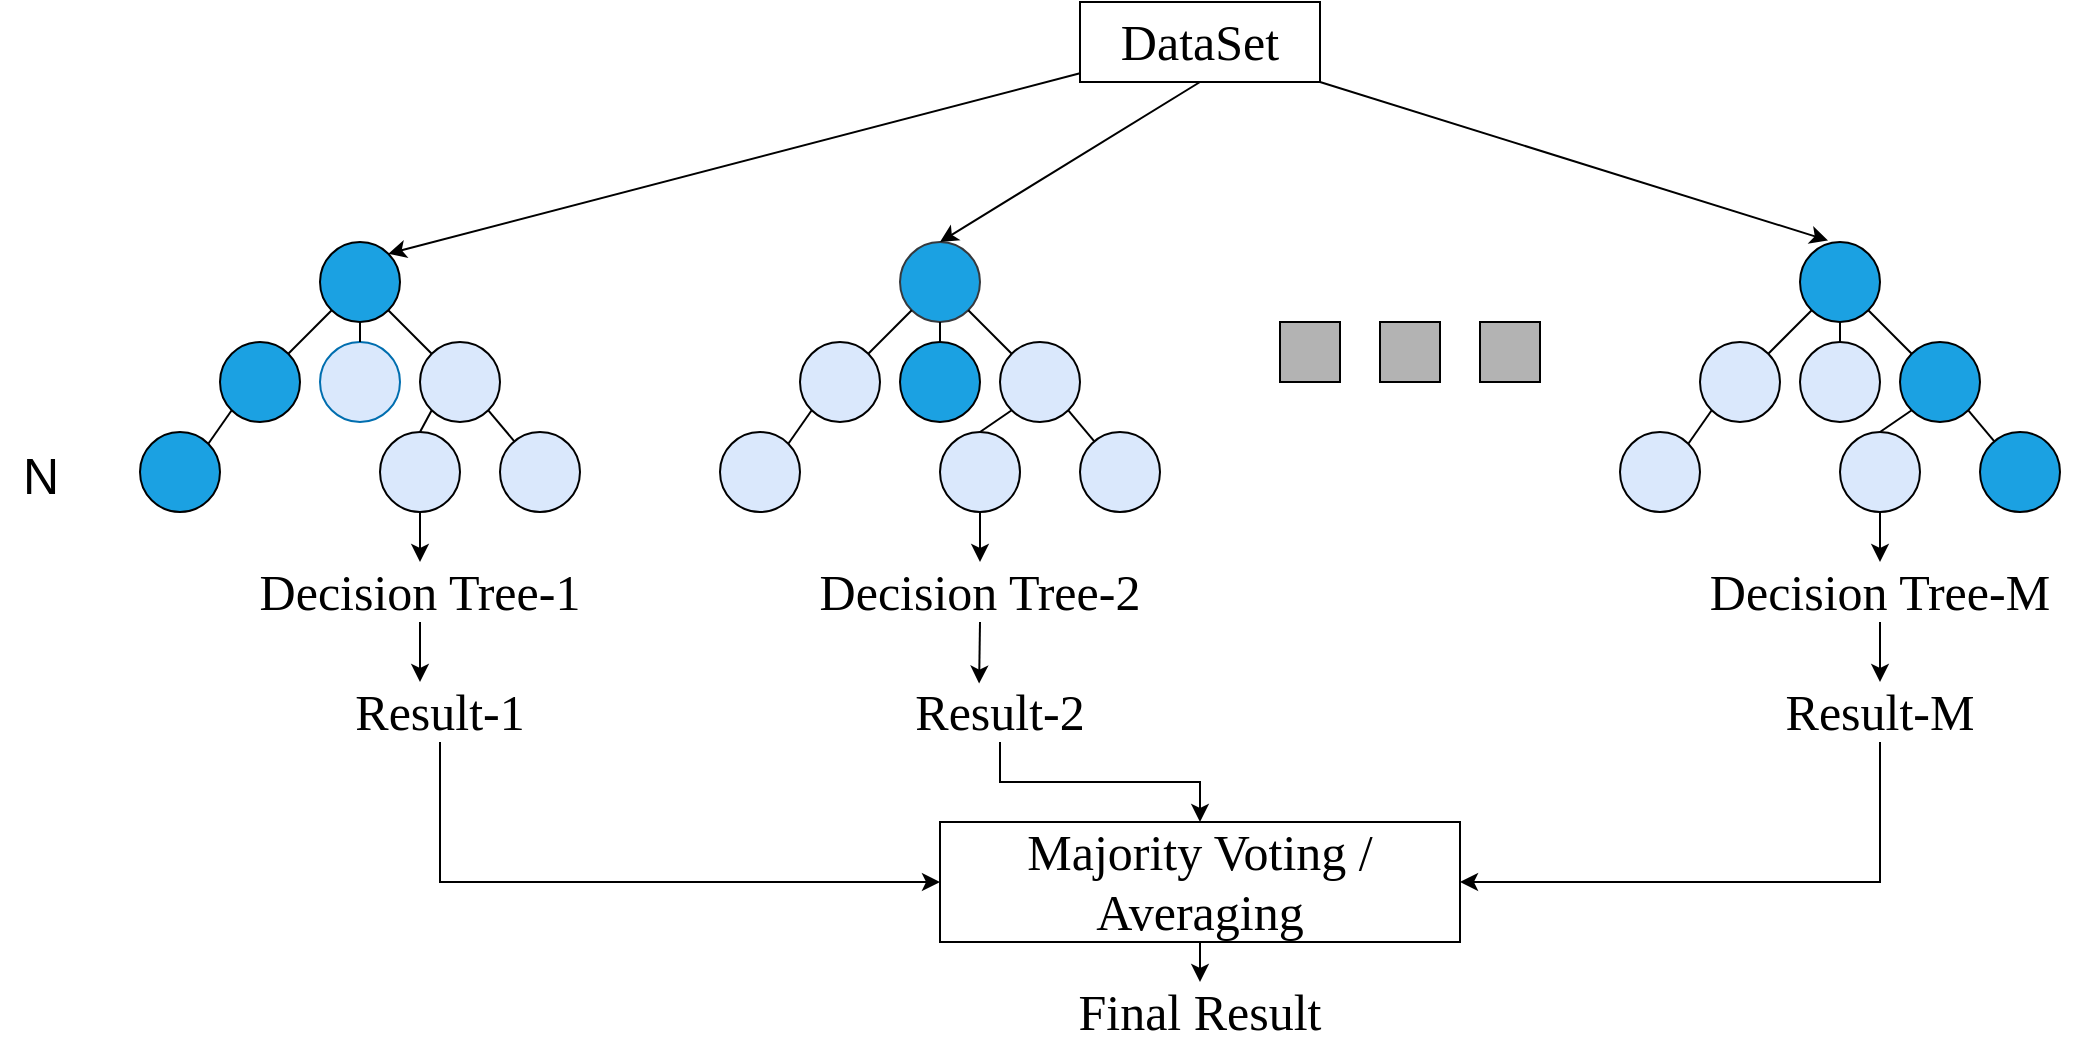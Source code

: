 <mxfile version="24.7.6">
  <diagram name="第 1 页" id="hqMSWx05icb2TXo64RTx">
    <mxGraphModel dx="1050" dy="1734" grid="1" gridSize="10" guides="1" tooltips="1" connect="1" arrows="0" fold="1" page="1" pageScale="1" pageWidth="827" pageHeight="1169" math="0" shadow="0">
      <root>
        <mxCell id="0" />
        <mxCell id="1" parent="0" />
        <mxCell id="2sswuefIibHv89pwSq-W-1" value="" style="ellipse;whiteSpace=wrap;html=1;aspect=fixed;fillColor=#1BA1E2;" parent="1" vertex="1">
          <mxGeometry x="240" y="40" width="40" height="40" as="geometry" />
        </mxCell>
        <mxCell id="2sswuefIibHv89pwSq-W-7" value="" style="ellipse;whiteSpace=wrap;html=1;aspect=fixed;fillColor=#1BA1E2;" parent="1" vertex="1">
          <mxGeometry x="190" y="90" width="40" height="40" as="geometry" />
        </mxCell>
        <mxCell id="2sswuefIibHv89pwSq-W-8" value="" style="ellipse;whiteSpace=wrap;html=1;aspect=fixed;fillColor=#DAE8FC;" parent="1" vertex="1">
          <mxGeometry x="290" y="90" width="40" height="40" as="geometry" />
        </mxCell>
        <mxCell id="2sswuefIibHv89pwSq-W-9" value="" style="ellipse;whiteSpace=wrap;html=1;aspect=fixed;fillColor=#1BA1E2;" parent="1" vertex="1">
          <mxGeometry x="150" y="135" width="40" height="40" as="geometry" />
        </mxCell>
        <mxCell id="2sswuefIibHv89pwSq-W-10" value="" style="ellipse;whiteSpace=wrap;html=1;aspect=fixed;fillColor=#DAE8FC;" parent="1" vertex="1">
          <mxGeometry x="330" y="135" width="40" height="40" as="geometry" />
        </mxCell>
        <mxCell id="2sswuefIibHv89pwSq-W-11" value="" style="endArrow=none;html=1;rounded=0;entryX=0;entryY=1;entryDx=0;entryDy=0;exitX=1;exitY=0;exitDx=0;exitDy=0;" parent="1" source="2sswuefIibHv89pwSq-W-7" target="2sswuefIibHv89pwSq-W-1" edge="1">
          <mxGeometry width="50" height="50" relative="1" as="geometry">
            <mxPoint x="80" y="270" as="sourcePoint" />
            <mxPoint x="130" y="220" as="targetPoint" />
          </mxGeometry>
        </mxCell>
        <mxCell id="2sswuefIibHv89pwSq-W-12" value="" style="endArrow=none;html=1;rounded=0;entryX=1;entryY=0;entryDx=0;entryDy=0;exitX=0;exitY=1;exitDx=0;exitDy=0;" parent="1" source="2sswuefIibHv89pwSq-W-7" target="2sswuefIibHv89pwSq-W-9" edge="1">
          <mxGeometry width="50" height="50" relative="1" as="geometry">
            <mxPoint x="244" y="96" as="sourcePoint" />
            <mxPoint x="256" y="84" as="targetPoint" />
          </mxGeometry>
        </mxCell>
        <mxCell id="2sswuefIibHv89pwSq-W-13" value="" style="endArrow=none;html=1;rounded=0;entryX=1;entryY=1;entryDx=0;entryDy=0;" parent="1" source="2sswuefIibHv89pwSq-W-8" target="2sswuefIibHv89pwSq-W-1" edge="1">
          <mxGeometry width="50" height="50" relative="1" as="geometry">
            <mxPoint x="244" y="96" as="sourcePoint" />
            <mxPoint x="256" y="84" as="targetPoint" />
          </mxGeometry>
        </mxCell>
        <mxCell id="2sswuefIibHv89pwSq-W-14" value="" style="endArrow=none;html=1;rounded=0;entryX=1;entryY=1;entryDx=0;entryDy=0;" parent="1" source="2sswuefIibHv89pwSq-W-10" target="2sswuefIibHv89pwSq-W-8" edge="1">
          <mxGeometry width="50" height="50" relative="1" as="geometry">
            <mxPoint x="296" y="96" as="sourcePoint" />
            <mxPoint x="284" y="84" as="targetPoint" />
          </mxGeometry>
        </mxCell>
        <mxCell id="2sswuefIibHv89pwSq-W-33" value="" style="rounded=0;whiteSpace=wrap;html=1;fillColor=#B3B3B3;" parent="1" vertex="1">
          <mxGeometry x="720" y="80" width="30" height="30" as="geometry" />
        </mxCell>
        <mxCell id="2sswuefIibHv89pwSq-W-34" value="" style="rounded=0;whiteSpace=wrap;html=1;fillColor=#B3B3B3;" parent="1" vertex="1">
          <mxGeometry x="770" y="80" width="30" height="30" as="geometry" />
        </mxCell>
        <mxCell id="2sswuefIibHv89pwSq-W-35" value="" style="rounded=0;whiteSpace=wrap;html=1;fillColor=#B3B3B3;" parent="1" vertex="1">
          <mxGeometry x="820" y="80" width="30" height="30" as="geometry" />
        </mxCell>
        <mxCell id="2sswuefIibHv89pwSq-W-88" style="edgeStyle=none;rounded=0;orthogonalLoop=1;jettySize=auto;html=1;exitX=1;exitY=1;exitDx=0;exitDy=0;entryX=0.35;entryY=-0.02;entryDx=0;entryDy=0;entryPerimeter=0;" parent="1" source="2sswuefIibHv89pwSq-W-36" target="2sswuefIibHv89pwSq-W-74" edge="1">
          <mxGeometry relative="1" as="geometry" />
        </mxCell>
        <mxCell id="2sswuefIibHv89pwSq-W-36" value="&lt;font style=&quot;font-size: 25px;&quot; face=&quot;Times New Roman&quot;&gt;DataSet&lt;/font&gt;" style="rounded=0;whiteSpace=wrap;html=1;" parent="1" vertex="1">
          <mxGeometry x="620" y="-80" width="120" height="40" as="geometry" />
        </mxCell>
        <mxCell id="2sswuefIibHv89pwSq-W-37" value="" style="ellipse;whiteSpace=wrap;html=1;aspect=fixed;fillColor=#DAE8FC;fontColor=#ffffff;strokeColor=#006EAF;" parent="1" vertex="1">
          <mxGeometry x="240" y="90" width="40" height="40" as="geometry" />
        </mxCell>
        <mxCell id="2sswuefIibHv89pwSq-W-39" value="" style="endArrow=none;html=1;rounded=0;exitX=0.5;exitY=1;exitDx=0;exitDy=0;" parent="1" source="2sswuefIibHv89pwSq-W-1" target="2sswuefIibHv89pwSq-W-37" edge="1">
          <mxGeometry width="50" height="50" relative="1" as="geometry">
            <mxPoint x="176" y="164" as="sourcePoint" />
            <mxPoint x="124" y="216" as="targetPoint" />
          </mxGeometry>
        </mxCell>
        <mxCell id="2sswuefIibHv89pwSq-W-63" value="" style="ellipse;whiteSpace=wrap;html=1;aspect=fixed;fillColor=#1BA1E2;strokeColor=#36393d;" parent="1" vertex="1">
          <mxGeometry x="530" y="40" width="40" height="40" as="geometry" />
        </mxCell>
        <mxCell id="2sswuefIibHv89pwSq-W-64" value="" style="ellipse;whiteSpace=wrap;html=1;aspect=fixed;fillColor=#DAE8FC;" parent="1" vertex="1">
          <mxGeometry x="480" y="90" width="40" height="40" as="geometry" />
        </mxCell>
        <mxCell id="2sswuefIibHv89pwSq-W-65" value="" style="ellipse;whiteSpace=wrap;html=1;aspect=fixed;fillColor=#DAE8FC;" parent="1" vertex="1">
          <mxGeometry x="580" y="90" width="40" height="40" as="geometry" />
        </mxCell>
        <mxCell id="2sswuefIibHv89pwSq-W-66" value="" style="ellipse;whiteSpace=wrap;html=1;aspect=fixed;fillColor=#DAE8FC;" parent="1" vertex="1">
          <mxGeometry x="440" y="135" width="40" height="40" as="geometry" />
        </mxCell>
        <mxCell id="2sswuefIibHv89pwSq-W-67" value="" style="ellipse;whiteSpace=wrap;html=1;aspect=fixed;fillColor=#DAE8FC;" parent="1" vertex="1">
          <mxGeometry x="620" y="135" width="40" height="40" as="geometry" />
        </mxCell>
        <mxCell id="2sswuefIibHv89pwSq-W-68" value="" style="endArrow=none;html=1;rounded=0;entryX=0;entryY=1;entryDx=0;entryDy=0;exitX=1;exitY=0;exitDx=0;exitDy=0;" parent="1" source="2sswuefIibHv89pwSq-W-64" target="2sswuefIibHv89pwSq-W-63" edge="1">
          <mxGeometry width="50" height="50" relative="1" as="geometry">
            <mxPoint x="370" y="270" as="sourcePoint" />
            <mxPoint x="420" y="220" as="targetPoint" />
          </mxGeometry>
        </mxCell>
        <mxCell id="2sswuefIibHv89pwSq-W-69" value="" style="endArrow=none;html=1;rounded=0;entryX=1;entryY=0;entryDx=0;entryDy=0;exitX=0;exitY=1;exitDx=0;exitDy=0;" parent="1" source="2sswuefIibHv89pwSq-W-64" target="2sswuefIibHv89pwSq-W-66" edge="1">
          <mxGeometry width="50" height="50" relative="1" as="geometry">
            <mxPoint x="534" y="96" as="sourcePoint" />
            <mxPoint x="546" y="84" as="targetPoint" />
          </mxGeometry>
        </mxCell>
        <mxCell id="2sswuefIibHv89pwSq-W-70" value="" style="endArrow=none;html=1;rounded=0;entryX=1;entryY=1;entryDx=0;entryDy=0;" parent="1" source="2sswuefIibHv89pwSq-W-65" target="2sswuefIibHv89pwSq-W-63" edge="1">
          <mxGeometry width="50" height="50" relative="1" as="geometry">
            <mxPoint x="534" y="96" as="sourcePoint" />
            <mxPoint x="546" y="84" as="targetPoint" />
          </mxGeometry>
        </mxCell>
        <mxCell id="2sswuefIibHv89pwSq-W-71" value="" style="endArrow=none;html=1;rounded=0;entryX=1;entryY=1;entryDx=0;entryDy=0;" parent="1" source="2sswuefIibHv89pwSq-W-67" target="2sswuefIibHv89pwSq-W-65" edge="1">
          <mxGeometry width="50" height="50" relative="1" as="geometry">
            <mxPoint x="586" y="96" as="sourcePoint" />
            <mxPoint x="574" y="84" as="targetPoint" />
          </mxGeometry>
        </mxCell>
        <mxCell id="2sswuefIibHv89pwSq-W-72" value="" style="ellipse;whiteSpace=wrap;html=1;aspect=fixed;fillColor=#1BA1E2;" parent="1" vertex="1">
          <mxGeometry x="530" y="90" width="40" height="40" as="geometry" />
        </mxCell>
        <mxCell id="2sswuefIibHv89pwSq-W-73" value="" style="endArrow=none;html=1;rounded=0;exitX=0.5;exitY=1;exitDx=0;exitDy=0;" parent="1" source="2sswuefIibHv89pwSq-W-63" target="2sswuefIibHv89pwSq-W-72" edge="1">
          <mxGeometry width="50" height="50" relative="1" as="geometry">
            <mxPoint x="466" y="164" as="sourcePoint" />
            <mxPoint x="414" y="216" as="targetPoint" />
          </mxGeometry>
        </mxCell>
        <mxCell id="2sswuefIibHv89pwSq-W-74" value="" style="ellipse;whiteSpace=wrap;html=1;aspect=fixed;fillColor=#1BA1E2;" parent="1" vertex="1">
          <mxGeometry x="980" y="40" width="40" height="40" as="geometry" />
        </mxCell>
        <mxCell id="2sswuefIibHv89pwSq-W-75" value="" style="ellipse;whiteSpace=wrap;html=1;aspect=fixed;fillColor=#DAE8FC;" parent="1" vertex="1">
          <mxGeometry x="930" y="90" width="40" height="40" as="geometry" />
        </mxCell>
        <mxCell id="2sswuefIibHv89pwSq-W-76" value="" style="ellipse;whiteSpace=wrap;html=1;aspect=fixed;fillColor=#1BA1E2;" parent="1" vertex="1">
          <mxGeometry x="1030" y="90" width="40" height="40" as="geometry" />
        </mxCell>
        <mxCell id="2sswuefIibHv89pwSq-W-77" value="" style="ellipse;whiteSpace=wrap;html=1;aspect=fixed;fillColor=#DAE8FC;" parent="1" vertex="1">
          <mxGeometry x="890" y="135" width="40" height="40" as="geometry" />
        </mxCell>
        <mxCell id="2sswuefIibHv89pwSq-W-78" value="" style="ellipse;whiteSpace=wrap;html=1;aspect=fixed;fillColor=#1BA1E2;" parent="1" vertex="1">
          <mxGeometry x="1070" y="135" width="40" height="40" as="geometry" />
        </mxCell>
        <mxCell id="2sswuefIibHv89pwSq-W-79" value="" style="endArrow=none;html=1;rounded=0;entryX=0;entryY=1;entryDx=0;entryDy=0;exitX=1;exitY=0;exitDx=0;exitDy=0;" parent="1" source="2sswuefIibHv89pwSq-W-75" target="2sswuefIibHv89pwSq-W-74" edge="1">
          <mxGeometry width="50" height="50" relative="1" as="geometry">
            <mxPoint x="820" y="270" as="sourcePoint" />
            <mxPoint x="870" y="220" as="targetPoint" />
          </mxGeometry>
        </mxCell>
        <mxCell id="2sswuefIibHv89pwSq-W-80" value="" style="endArrow=none;html=1;rounded=0;entryX=1;entryY=0;entryDx=0;entryDy=0;exitX=0;exitY=1;exitDx=0;exitDy=0;" parent="1" source="2sswuefIibHv89pwSq-W-75" target="2sswuefIibHv89pwSq-W-77" edge="1">
          <mxGeometry width="50" height="50" relative="1" as="geometry">
            <mxPoint x="984" y="96" as="sourcePoint" />
            <mxPoint x="996" y="84" as="targetPoint" />
          </mxGeometry>
        </mxCell>
        <mxCell id="2sswuefIibHv89pwSq-W-81" value="" style="endArrow=none;html=1;rounded=0;entryX=1;entryY=1;entryDx=0;entryDy=0;" parent="1" source="2sswuefIibHv89pwSq-W-76" target="2sswuefIibHv89pwSq-W-74" edge="1">
          <mxGeometry width="50" height="50" relative="1" as="geometry">
            <mxPoint x="984" y="96" as="sourcePoint" />
            <mxPoint x="996" y="84" as="targetPoint" />
          </mxGeometry>
        </mxCell>
        <mxCell id="2sswuefIibHv89pwSq-W-82" value="" style="endArrow=none;html=1;rounded=0;entryX=1;entryY=1;entryDx=0;entryDy=0;" parent="1" source="2sswuefIibHv89pwSq-W-78" target="2sswuefIibHv89pwSq-W-76" edge="1">
          <mxGeometry width="50" height="50" relative="1" as="geometry">
            <mxPoint x="1036" y="96" as="sourcePoint" />
            <mxPoint x="1024" y="84" as="targetPoint" />
          </mxGeometry>
        </mxCell>
        <mxCell id="2sswuefIibHv89pwSq-W-83" value="" style="ellipse;whiteSpace=wrap;html=1;aspect=fixed;fillColor=#DAE8FC;" parent="1" vertex="1">
          <mxGeometry x="980" y="90" width="40" height="40" as="geometry" />
        </mxCell>
        <mxCell id="2sswuefIibHv89pwSq-W-84" value="" style="endArrow=none;html=1;rounded=0;exitX=0.5;exitY=1;exitDx=0;exitDy=0;" parent="1" source="2sswuefIibHv89pwSq-W-74" target="2sswuefIibHv89pwSq-W-83" edge="1">
          <mxGeometry width="50" height="50" relative="1" as="geometry">
            <mxPoint x="916" y="164" as="sourcePoint" />
            <mxPoint x="864" y="216" as="targetPoint" />
          </mxGeometry>
        </mxCell>
        <mxCell id="2sswuefIibHv89pwSq-W-86" style="edgeStyle=none;rounded=0;orthogonalLoop=1;jettySize=auto;html=1;entryX=1;entryY=0;entryDx=0;entryDy=0;" parent="1" source="2sswuefIibHv89pwSq-W-36" target="2sswuefIibHv89pwSq-W-1" edge="1">
          <mxGeometry relative="1" as="geometry">
            <mxPoint x="279" y="55" as="targetPoint" />
          </mxGeometry>
        </mxCell>
        <mxCell id="2sswuefIibHv89pwSq-W-87" style="edgeStyle=none;rounded=0;orthogonalLoop=1;jettySize=auto;html=1;exitX=0.5;exitY=1;exitDx=0;exitDy=0;entryX=0.5;entryY=0;entryDx=0;entryDy=0;" parent="1" source="2sswuefIibHv89pwSq-W-36" target="2sswuefIibHv89pwSq-W-63" edge="1">
          <mxGeometry relative="1" as="geometry" />
        </mxCell>
        <mxCell id="2sswuefIibHv89pwSq-W-89" value="" style="ellipse;whiteSpace=wrap;html=1;aspect=fixed;fillColor=#DAE8FC;" parent="1" vertex="1">
          <mxGeometry x="550" y="135" width="40" height="40" as="geometry" />
        </mxCell>
        <mxCell id="2sswuefIibHv89pwSq-W-101" style="edgeStyle=none;rounded=0;orthogonalLoop=1;jettySize=auto;html=1;exitX=0.5;exitY=1;exitDx=0;exitDy=0;entryX=0.5;entryY=0;entryDx=0;entryDy=0;" parent="1" source="2sswuefIibHv89pwSq-W-91" target="2sswuefIibHv89pwSq-W-97" edge="1">
          <mxGeometry relative="1" as="geometry" />
        </mxCell>
        <mxCell id="2sswuefIibHv89pwSq-W-91" value="" style="ellipse;whiteSpace=wrap;html=1;aspect=fixed;fillColor=#DAE8FC;" parent="1" vertex="1">
          <mxGeometry x="270" y="135" width="40" height="40" as="geometry" />
        </mxCell>
        <mxCell id="2sswuefIibHv89pwSq-W-93" value="" style="endArrow=none;html=1;rounded=0;entryX=0.5;entryY=0;entryDx=0;entryDy=0;exitX=0;exitY=1;exitDx=0;exitDy=0;" parent="1" source="2sswuefIibHv89pwSq-W-8" target="2sswuefIibHv89pwSq-W-91" edge="1">
          <mxGeometry width="50" height="50" relative="1" as="geometry">
            <mxPoint x="310" y="130" as="sourcePoint" />
            <mxPoint x="610" y="160" as="targetPoint" />
          </mxGeometry>
        </mxCell>
        <mxCell id="2sswuefIibHv89pwSq-W-94" value="" style="ellipse;whiteSpace=wrap;html=1;aspect=fixed;fillColor=#DAE8FC;" parent="1" vertex="1">
          <mxGeometry x="1000" y="135" width="40" height="40" as="geometry" />
        </mxCell>
        <mxCell id="2sswuefIibHv89pwSq-W-95" value="" style="endArrow=none;html=1;rounded=0;entryX=0;entryY=1;entryDx=0;entryDy=0;exitX=0.5;exitY=0;exitDx=0;exitDy=0;" parent="1" source="2sswuefIibHv89pwSq-W-89" target="2sswuefIibHv89pwSq-W-65" edge="1">
          <mxGeometry width="50" height="50" relative="1" as="geometry">
            <mxPoint x="520" y="280" as="sourcePoint" />
            <mxPoint x="570" y="230" as="targetPoint" />
          </mxGeometry>
        </mxCell>
        <mxCell id="2sswuefIibHv89pwSq-W-96" value="" style="endArrow=none;html=1;rounded=0;entryX=0;entryY=1;entryDx=0;entryDy=0;exitX=0.5;exitY=0;exitDx=0;exitDy=0;" parent="1" source="2sswuefIibHv89pwSq-W-94" target="2sswuefIibHv89pwSq-W-76" edge="1">
          <mxGeometry width="50" height="50" relative="1" as="geometry">
            <mxPoint x="580" y="145" as="sourcePoint" />
            <mxPoint x="596" y="134" as="targetPoint" />
          </mxGeometry>
        </mxCell>
        <mxCell id="2sswuefIibHv89pwSq-W-97" value="&lt;font style=&quot;font-size: 25px;&quot; face=&quot;Times New Roman&quot;&gt;Decision Tree-1&lt;/font&gt;" style="text;strokeColor=none;align=center;fillColor=none;html=1;verticalAlign=middle;whiteSpace=wrap;rounded=0;" parent="1" vertex="1">
          <mxGeometry x="205" y="200" width="170" height="30" as="geometry" />
        </mxCell>
        <mxCell id="2sswuefIibHv89pwSq-W-98" value="&lt;font style=&quot;font-size: 25px;&quot; face=&quot;Times New Roman&quot;&gt;Decision Tree-2&lt;/font&gt;" style="text;strokeColor=none;align=center;fillColor=none;html=1;verticalAlign=middle;whiteSpace=wrap;rounded=0;" parent="1" vertex="1">
          <mxGeometry x="480" y="200" width="180" height="30" as="geometry" />
        </mxCell>
        <mxCell id="2sswuefIibHv89pwSq-W-99" style="edgeStyle=none;rounded=0;orthogonalLoop=1;jettySize=auto;html=1;exitX=0.75;exitY=1;exitDx=0;exitDy=0;" parent="1" source="2sswuefIibHv89pwSq-W-98" target="2sswuefIibHv89pwSq-W-98" edge="1">
          <mxGeometry relative="1" as="geometry" />
        </mxCell>
        <mxCell id="2sswuefIibHv89pwSq-W-109" style="edgeStyle=none;rounded=0;orthogonalLoop=1;jettySize=auto;html=1;exitX=0.5;exitY=1;exitDx=0;exitDy=0;entryX=0.5;entryY=0;entryDx=0;entryDy=0;" parent="1" source="2sswuefIibHv89pwSq-W-100" target="2sswuefIibHv89pwSq-W-106" edge="1">
          <mxGeometry relative="1" as="geometry" />
        </mxCell>
        <mxCell id="2sswuefIibHv89pwSq-W-100" value="&lt;font style=&quot;font-size: 25px;&quot; face=&quot;Times New Roman&quot;&gt;Decision Tree-M&lt;/font&gt;" style="text;strokeColor=none;align=center;fillColor=none;html=1;verticalAlign=middle;whiteSpace=wrap;rounded=0;" parent="1" vertex="1">
          <mxGeometry x="921.25" y="200" width="197.5" height="30" as="geometry" />
        </mxCell>
        <mxCell id="2sswuefIibHv89pwSq-W-102" style="edgeStyle=none;rounded=0;orthogonalLoop=1;jettySize=auto;html=1;exitX=0.5;exitY=1;exitDx=0;exitDy=0;entryX=0.5;entryY=0;entryDx=0;entryDy=0;" parent="1" source="2sswuefIibHv89pwSq-W-89" target="2sswuefIibHv89pwSq-W-98" edge="1">
          <mxGeometry relative="1" as="geometry" />
        </mxCell>
        <mxCell id="2sswuefIibHv89pwSq-W-103" style="edgeStyle=none;rounded=0;orthogonalLoop=1;jettySize=auto;html=1;exitX=0.5;exitY=1;exitDx=0;exitDy=0;entryX=0.5;entryY=0;entryDx=0;entryDy=0;" parent="1" source="2sswuefIibHv89pwSq-W-94" target="2sswuefIibHv89pwSq-W-100" edge="1">
          <mxGeometry relative="1" as="geometry">
            <mxPoint x="1015" y="202" as="targetPoint" />
          </mxGeometry>
        </mxCell>
        <mxCell id="2sswuefIibHv89pwSq-W-111" style="edgeStyle=orthogonalEdgeStyle;rounded=0;orthogonalLoop=1;jettySize=auto;html=1;exitX=0.5;exitY=1;exitDx=0;exitDy=0;entryX=0;entryY=0.5;entryDx=0;entryDy=0;" parent="1" source="2sswuefIibHv89pwSq-W-104" target="2sswuefIibHv89pwSq-W-110" edge="1">
          <mxGeometry relative="1" as="geometry" />
        </mxCell>
        <mxCell id="2sswuefIibHv89pwSq-W-104" value="&lt;font style=&quot;font-size: 25px;&quot; face=&quot;Times New Roman&quot;&gt;Result-1&lt;/font&gt;" style="text;strokeColor=none;align=center;fillColor=none;html=1;verticalAlign=middle;whiteSpace=wrap;rounded=0;" parent="1" vertex="1">
          <mxGeometry x="240" y="260" width="120" height="30" as="geometry" />
        </mxCell>
        <mxCell id="2sswuefIibHv89pwSq-W-105" value="&lt;font style=&quot;font-size: 25px;&quot; face=&quot;Times New Roman&quot;&gt;Result-2&lt;/font&gt;" style="text;strokeColor=none;align=center;fillColor=none;html=1;verticalAlign=middle;whiteSpace=wrap;rounded=0;" parent="1" vertex="1">
          <mxGeometry x="520" y="260" width="120" height="30" as="geometry" />
        </mxCell>
        <mxCell id="2sswuefIibHv89pwSq-W-112" style="edgeStyle=orthogonalEdgeStyle;rounded=0;orthogonalLoop=1;jettySize=auto;html=1;exitX=0.5;exitY=1;exitDx=0;exitDy=0;entryX=1;entryY=0.5;entryDx=0;entryDy=0;" parent="1" source="2sswuefIibHv89pwSq-W-106" target="2sswuefIibHv89pwSq-W-110" edge="1">
          <mxGeometry relative="1" as="geometry" />
        </mxCell>
        <mxCell id="2sswuefIibHv89pwSq-W-106" value="&lt;font style=&quot;font-size: 25px;&quot; face=&quot;Times New Roman&quot;&gt;Result-M&lt;/font&gt;" style="text;strokeColor=none;align=center;fillColor=none;html=1;verticalAlign=middle;whiteSpace=wrap;rounded=0;" parent="1" vertex="1">
          <mxGeometry x="960" y="260" width="120" height="30" as="geometry" />
        </mxCell>
        <mxCell id="2sswuefIibHv89pwSq-W-107" style="edgeStyle=none;rounded=0;orthogonalLoop=1;jettySize=auto;html=1;exitX=0.5;exitY=1;exitDx=0;exitDy=0;" parent="1" source="2sswuefIibHv89pwSq-W-97" edge="1">
          <mxGeometry relative="1" as="geometry">
            <mxPoint x="290" y="260" as="targetPoint" />
          </mxGeometry>
        </mxCell>
        <mxCell id="2sswuefIibHv89pwSq-W-108" style="edgeStyle=none;rounded=0;orthogonalLoop=1;jettySize=auto;html=1;exitX=0.5;exitY=1;exitDx=0;exitDy=0;entryX=0.413;entryY=0.027;entryDx=0;entryDy=0;entryPerimeter=0;" parent="1" source="2sswuefIibHv89pwSq-W-98" target="2sswuefIibHv89pwSq-W-105" edge="1">
          <mxGeometry relative="1" as="geometry" />
        </mxCell>
        <mxCell id="2sswuefIibHv89pwSq-W-115" style="edgeStyle=orthogonalEdgeStyle;rounded=0;orthogonalLoop=1;jettySize=auto;html=1;exitX=0.5;exitY=1;exitDx=0;exitDy=0;entryX=0.5;entryY=0;entryDx=0;entryDy=0;" parent="1" source="2sswuefIibHv89pwSq-W-110" target="2sswuefIibHv89pwSq-W-114" edge="1">
          <mxGeometry relative="1" as="geometry" />
        </mxCell>
        <mxCell id="2sswuefIibHv89pwSq-W-110" value="&lt;font style=&quot;font-size: 25px;&quot; face=&quot;Times New Roman&quot;&gt;Majority Voting / Averaging&lt;/font&gt;" style="rounded=0;whiteSpace=wrap;html=1;" parent="1" vertex="1">
          <mxGeometry x="550" y="330" width="260" height="60" as="geometry" />
        </mxCell>
        <mxCell id="2sswuefIibHv89pwSq-W-113" style="edgeStyle=orthogonalEdgeStyle;rounded=0;orthogonalLoop=1;jettySize=auto;html=1;exitX=0.5;exitY=1;exitDx=0;exitDy=0;entryX=0.5;entryY=0;entryDx=0;entryDy=0;" parent="1" source="2sswuefIibHv89pwSq-W-105" target="2sswuefIibHv89pwSq-W-110" edge="1">
          <mxGeometry relative="1" as="geometry">
            <mxPoint x="700" y="410" as="targetPoint" />
          </mxGeometry>
        </mxCell>
        <mxCell id="2sswuefIibHv89pwSq-W-114" value="&lt;font style=&quot;font-size: 25px;&quot; face=&quot;Times New Roman&quot;&gt;Final Result&lt;/font&gt;" style="text;strokeColor=none;align=center;fillColor=none;html=1;verticalAlign=middle;whiteSpace=wrap;rounded=0;" parent="1" vertex="1">
          <mxGeometry x="605" y="410" width="150" height="30" as="geometry" />
        </mxCell>
        <mxCell id="MzXhzXsK-Dl3szsOrmT2-1" value="&lt;font style=&quot;font-size: 25px;&quot;&gt;N&lt;/font&gt;" style="text;html=1;align=center;verticalAlign=middle;resizable=0;points=[];autosize=1;strokeColor=none;fillColor=none;" vertex="1" parent="1">
          <mxGeometry x="80" y="136" width="40" height="40" as="geometry" />
        </mxCell>
      </root>
    </mxGraphModel>
  </diagram>
</mxfile>
